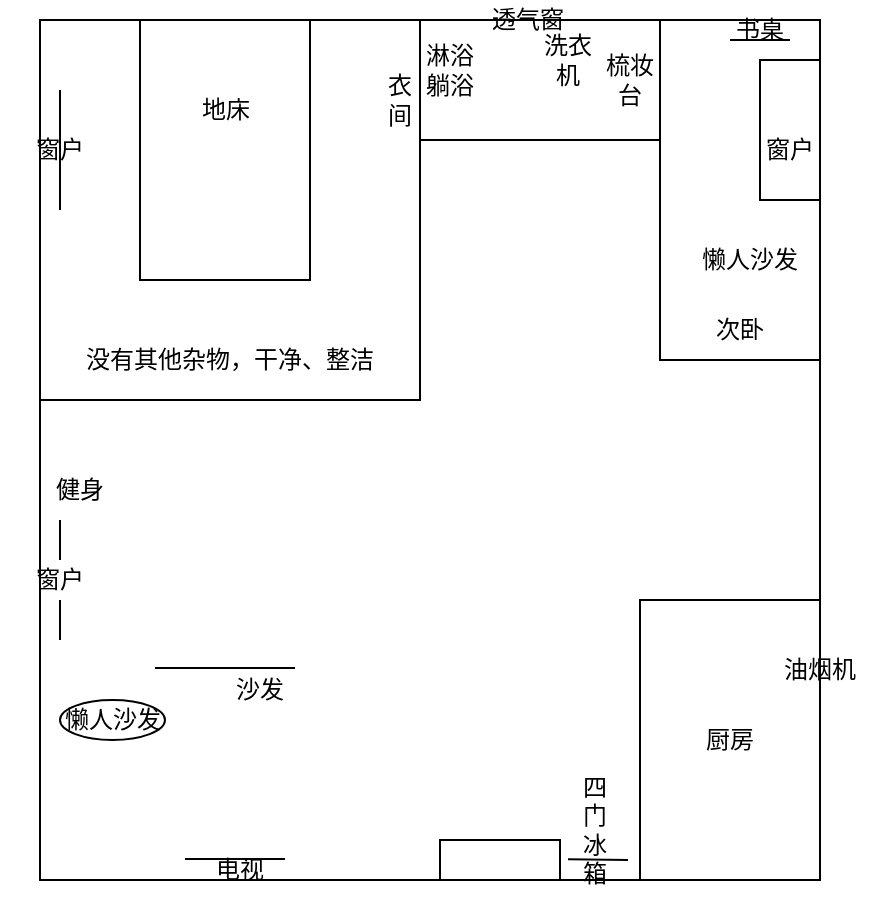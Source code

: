 <mxfile version="20.3.0" type="github">
  <diagram id="Ahpvm5UfH80_zX1NdgCi" name="第 1 页">
    <mxGraphModel dx="1185" dy="667" grid="1" gridSize="10" guides="1" tooltips="1" connect="1" arrows="1" fold="1" page="1" pageScale="1" pageWidth="827" pageHeight="1169" math="0" shadow="0">
      <root>
        <mxCell id="0" />
        <mxCell id="1" parent="0" />
        <mxCell id="bJICMdsOaidTDa2SbXjU-1" value="" style="rounded=0;whiteSpace=wrap;html=1;" vertex="1" parent="1">
          <mxGeometry x="150" y="260" width="390" height="430" as="geometry" />
        </mxCell>
        <mxCell id="bJICMdsOaidTDa2SbXjU-2" value="" style="rounded=0;whiteSpace=wrap;html=1;" vertex="1" parent="1">
          <mxGeometry x="350" y="670" width="60" height="20" as="geometry" />
        </mxCell>
        <mxCell id="bJICMdsOaidTDa2SbXjU-3" value="" style="whiteSpace=wrap;html=1;aspect=fixed;" vertex="1" parent="1">
          <mxGeometry x="150" y="260" width="190" height="190" as="geometry" />
        </mxCell>
        <mxCell id="bJICMdsOaidTDa2SbXjU-6" value="" style="rounded=0;whiteSpace=wrap;html=1;" vertex="1" parent="1">
          <mxGeometry x="460" y="260" width="80" height="170" as="geometry" />
        </mxCell>
        <mxCell id="bJICMdsOaidTDa2SbXjU-7" value="" style="rounded=0;whiteSpace=wrap;html=1;" vertex="1" parent="1">
          <mxGeometry x="340" y="260" width="120" height="60" as="geometry" />
        </mxCell>
        <mxCell id="bJICMdsOaidTDa2SbXjU-8" value="" style="rounded=0;whiteSpace=wrap;html=1;" vertex="1" parent="1">
          <mxGeometry x="510" y="280" width="30" height="70" as="geometry" />
        </mxCell>
        <mxCell id="bJICMdsOaidTDa2SbXjU-9" value="窗户" style="text;html=1;strokeColor=none;fillColor=none;align=center;verticalAlign=middle;whiteSpace=wrap;rounded=0;" vertex="1" parent="1">
          <mxGeometry x="495" y="310" width="60" height="30" as="geometry" />
        </mxCell>
        <mxCell id="bJICMdsOaidTDa2SbXjU-10" value="次卧" style="text;html=1;strokeColor=none;fillColor=none;align=center;verticalAlign=middle;whiteSpace=wrap;rounded=0;" vertex="1" parent="1">
          <mxGeometry x="470" y="400" width="60" height="30" as="geometry" />
        </mxCell>
        <mxCell id="bJICMdsOaidTDa2SbXjU-13" value="" style="endArrow=none;html=1;rounded=0;" edge="1" parent="1">
          <mxGeometry width="50" height="50" relative="1" as="geometry">
            <mxPoint x="495" y="270" as="sourcePoint" />
            <mxPoint x="525" y="270" as="targetPoint" />
          </mxGeometry>
        </mxCell>
        <mxCell id="bJICMdsOaidTDa2SbXjU-14" value="书桌" style="text;html=1;strokeColor=none;fillColor=none;align=center;verticalAlign=middle;whiteSpace=wrap;rounded=0;" vertex="1" parent="1">
          <mxGeometry x="480" y="250" width="60" height="30" as="geometry" />
        </mxCell>
        <mxCell id="bJICMdsOaidTDa2SbXjU-22" value="懒人沙发" style="text;html=1;strokeColor=none;fillColor=none;align=center;verticalAlign=middle;whiteSpace=wrap;rounded=0;" vertex="1" parent="1">
          <mxGeometry x="480" y="370" width="50" height="20" as="geometry" />
        </mxCell>
        <mxCell id="bJICMdsOaidTDa2SbXjU-23" value="" style="rounded=0;whiteSpace=wrap;html=1;" vertex="1" parent="1">
          <mxGeometry x="200" y="260" width="85" height="130" as="geometry" />
        </mxCell>
        <mxCell id="bJICMdsOaidTDa2SbXjU-25" value="" style="endArrow=none;html=1;rounded=0;" edge="1" parent="1">
          <mxGeometry width="50" height="50" relative="1" as="geometry">
            <mxPoint x="160" y="355" as="sourcePoint" />
            <mxPoint x="160" y="295" as="targetPoint" />
          </mxGeometry>
        </mxCell>
        <mxCell id="bJICMdsOaidTDa2SbXjU-26" value="窗户" style="text;html=1;strokeColor=none;fillColor=none;align=center;verticalAlign=middle;whiteSpace=wrap;rounded=0;" vertex="1" parent="1">
          <mxGeometry x="130" y="310" width="60" height="30" as="geometry" />
        </mxCell>
        <mxCell id="bJICMdsOaidTDa2SbXjU-27" value="地床" style="text;html=1;strokeColor=none;fillColor=none;align=center;verticalAlign=middle;whiteSpace=wrap;rounded=0;" vertex="1" parent="1">
          <mxGeometry x="212.5" y="290" width="60" height="30" as="geometry" />
        </mxCell>
        <mxCell id="bJICMdsOaidTDa2SbXjU-28" value="没有其他杂物，干净、整洁" style="text;html=1;strokeColor=none;fillColor=none;align=center;verticalAlign=middle;whiteSpace=wrap;rounded=0;" vertex="1" parent="1">
          <mxGeometry x="165" y="430" width="160" as="geometry" />
        </mxCell>
        <mxCell id="bJICMdsOaidTDa2SbXjU-29" value="淋浴躺浴" style="text;html=1;strokeColor=none;fillColor=none;align=center;verticalAlign=middle;whiteSpace=wrap;rounded=0;" vertex="1" parent="1">
          <mxGeometry x="340" y="270" width="30" height="30" as="geometry" />
        </mxCell>
        <mxCell id="bJICMdsOaidTDa2SbXjU-30" value="梳妆台" style="text;html=1;strokeColor=none;fillColor=none;align=center;verticalAlign=middle;whiteSpace=wrap;rounded=0;" vertex="1" parent="1">
          <mxGeometry x="430" y="260" width="30" height="60" as="geometry" />
        </mxCell>
        <mxCell id="bJICMdsOaidTDa2SbXjU-31" value="厨房" style="rounded=0;whiteSpace=wrap;html=1;" vertex="1" parent="1">
          <mxGeometry x="450" y="550" width="90" height="140" as="geometry" />
        </mxCell>
        <mxCell id="bJICMdsOaidTDa2SbXjU-32" value="" style="endArrow=none;html=1;rounded=0;" edge="1" parent="1">
          <mxGeometry width="50" height="50" relative="1" as="geometry">
            <mxPoint x="222.5" y="679.5" as="sourcePoint" />
            <mxPoint x="272.5" y="679.5" as="targetPoint" />
          </mxGeometry>
        </mxCell>
        <mxCell id="bJICMdsOaidTDa2SbXjU-33" value="电视" style="text;html=1;strokeColor=none;fillColor=none;align=center;verticalAlign=middle;whiteSpace=wrap;rounded=0;" vertex="1" parent="1">
          <mxGeometry x="220" y="670" width="60" height="30" as="geometry" />
        </mxCell>
        <mxCell id="bJICMdsOaidTDa2SbXjU-34" value="" style="endArrow=none;html=1;rounded=0;" edge="1" parent="1">
          <mxGeometry width="50" height="50" relative="1" as="geometry">
            <mxPoint x="207.5" y="584" as="sourcePoint" />
            <mxPoint x="277.5" y="584" as="targetPoint" />
          </mxGeometry>
        </mxCell>
        <mxCell id="bJICMdsOaidTDa2SbXjU-20" value="健身" style="text;html=1;strokeColor=none;fillColor=none;align=center;verticalAlign=middle;whiteSpace=wrap;rounded=0;" vertex="1" parent="1">
          <mxGeometry x="140" y="480" width="60" height="30" as="geometry" />
        </mxCell>
        <mxCell id="bJICMdsOaidTDa2SbXjU-36" value="沙发" style="text;html=1;strokeColor=none;fillColor=none;align=center;verticalAlign=middle;whiteSpace=wrap;rounded=0;" vertex="1" parent="1">
          <mxGeometry x="230" y="580" width="60" height="30" as="geometry" />
        </mxCell>
        <mxCell id="bJICMdsOaidTDa2SbXjU-37" value="懒人沙发" style="ellipse;whiteSpace=wrap;html=1;" vertex="1" parent="1">
          <mxGeometry x="160" y="600" width="52.5" height="20" as="geometry" />
        </mxCell>
        <mxCell id="bJICMdsOaidTDa2SbXjU-38" value="" style="endArrow=none;html=1;rounded=0;startArrow=none;" edge="1" parent="1" source="bJICMdsOaidTDa2SbXjU-39">
          <mxGeometry width="50" height="50" relative="1" as="geometry">
            <mxPoint x="160" y="570" as="sourcePoint" />
            <mxPoint x="160" y="510" as="targetPoint" />
          </mxGeometry>
        </mxCell>
        <mxCell id="bJICMdsOaidTDa2SbXjU-39" value="窗户" style="text;html=1;strokeColor=none;fillColor=none;align=center;verticalAlign=middle;whiteSpace=wrap;rounded=0;" vertex="1" parent="1">
          <mxGeometry x="140" y="530" width="40" height="20" as="geometry" />
        </mxCell>
        <mxCell id="bJICMdsOaidTDa2SbXjU-40" value="" style="endArrow=none;html=1;rounded=0;" edge="1" parent="1" target="bJICMdsOaidTDa2SbXjU-39">
          <mxGeometry width="50" height="50" relative="1" as="geometry">
            <mxPoint x="160" y="570" as="sourcePoint" />
            <mxPoint x="160" y="510" as="targetPoint" />
          </mxGeometry>
        </mxCell>
        <mxCell id="bJICMdsOaidTDa2SbXjU-41" value="透气窗" style="text;html=1;strokeColor=none;fillColor=none;align=center;verticalAlign=middle;whiteSpace=wrap;rounded=0;" vertex="1" parent="1">
          <mxGeometry x="374" y="250" width="40" height="20" as="geometry" />
        </mxCell>
        <mxCell id="bJICMdsOaidTDa2SbXjU-42" value="" style="endArrow=none;html=1;rounded=0;" edge="1" parent="1">
          <mxGeometry width="50" height="50" relative="1" as="geometry">
            <mxPoint x="414" y="679.58" as="sourcePoint" />
            <mxPoint x="444" y="680" as="targetPoint" />
          </mxGeometry>
        </mxCell>
        <mxCell id="bJICMdsOaidTDa2SbXjU-43" value="四门冰箱" style="text;html=1;strokeColor=none;fillColor=none;align=center;verticalAlign=middle;whiteSpace=wrap;rounded=0;" vertex="1" parent="1">
          <mxGeometry x="420" y="660" width="15" height="10" as="geometry" />
        </mxCell>
        <mxCell id="bJICMdsOaidTDa2SbXjU-45" value="洗衣机" style="text;html=1;strokeColor=none;fillColor=none;align=center;verticalAlign=middle;whiteSpace=wrap;rounded=0;" vertex="1" parent="1">
          <mxGeometry x="396.5" y="270" width="34" height="20" as="geometry" />
        </mxCell>
        <mxCell id="bJICMdsOaidTDa2SbXjU-46" value="衣间" style="text;html=1;strokeColor=none;fillColor=none;align=center;verticalAlign=middle;whiteSpace=wrap;rounded=0;" vertex="1" parent="1">
          <mxGeometry x="320" y="260" width="20" height="80" as="geometry" />
        </mxCell>
        <mxCell id="bJICMdsOaidTDa2SbXjU-47" value="油烟机" style="text;html=1;strokeColor=none;fillColor=none;align=center;verticalAlign=middle;whiteSpace=wrap;rounded=0;" vertex="1" parent="1">
          <mxGeometry x="510" y="570" width="60" height="30" as="geometry" />
        </mxCell>
      </root>
    </mxGraphModel>
  </diagram>
</mxfile>

